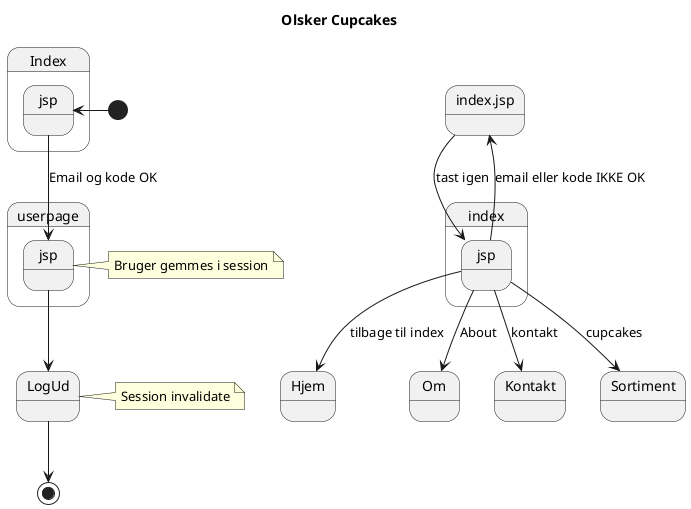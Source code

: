 @startuml

Title Olsker Cupcakes
State index.jsp
State "index.jsp" as error
State userpage.jsp
State LogUd


note right of userpage.jsp
Bruger gemmes i session
end note
note right of LogUd
Session invalidate
end note

[*] -> Index.jsp
Index.jsp --> userpage.jsp : Email og kode OK
error --> index.jsp : tast igen
index.jsp --> error : email eller kode IKKE OK
userpage.jsp --> LogUd
LogUd -->[*]
index.jsp --> Hjem: tilbage til index
index.jsp --> Om: About
index.jsp --> Kontakt: kontakt
index.jsp --> Sortiment: cupcakes

@enduml

java -jar plantuml.jar Olsker Cucpakes.